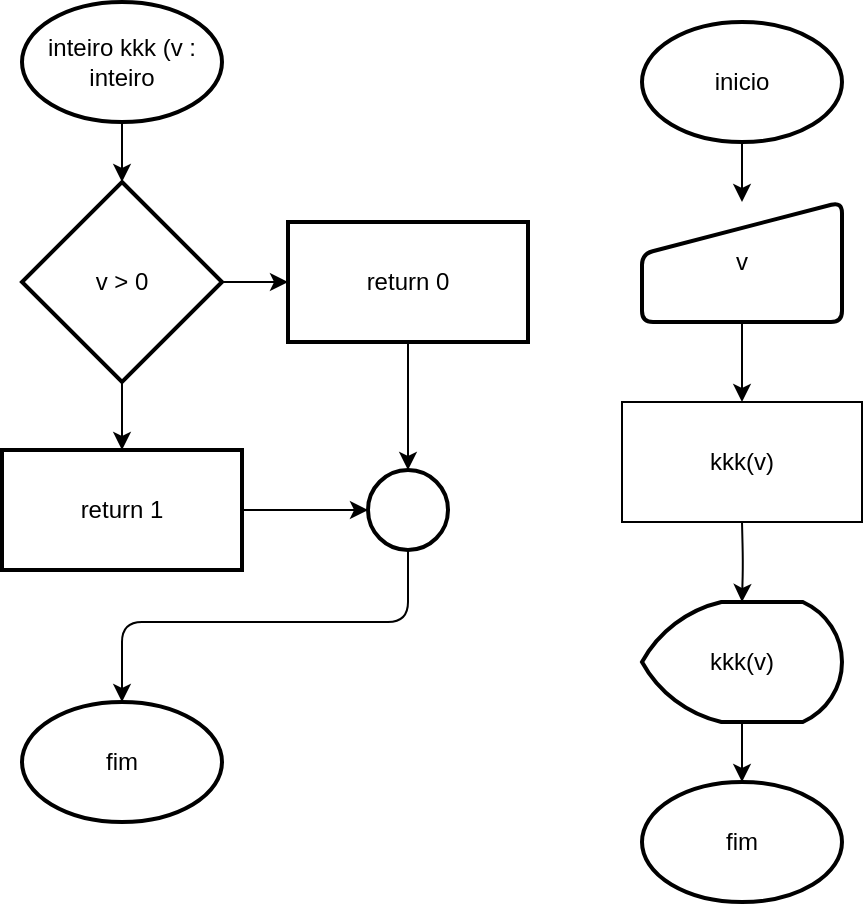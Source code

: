 <mxfile>
    <diagram id="3K0uYrYWI1DvcuZ9kYU6" name="Page-1">
        <mxGraphModel dx="541" dy="576" grid="1" gridSize="10" guides="1" tooltips="1" connect="1" arrows="1" fold="1" page="1" pageScale="1" pageWidth="850" pageHeight="1100" math="0" shadow="0">
            <root>
                <mxCell id="0"/>
                <mxCell id="1" parent="0"/>
                <mxCell id="2" value="" style="edgeStyle=orthogonalEdgeStyle;html=1;" edge="1" parent="1" source="3" target="5">
                    <mxGeometry relative="1" as="geometry"/>
                </mxCell>
                <mxCell id="3" value="inicio" style="strokeWidth=2;html=1;shape=mxgraph.flowchart.start_1;whiteSpace=wrap;" vertex="1" parent="1">
                    <mxGeometry x="560" y="20" width="100" height="60" as="geometry"/>
                </mxCell>
                <mxCell id="4" value="" style="edgeStyle=orthogonalEdgeStyle;html=1;" edge="1" parent="1" source="5">
                    <mxGeometry relative="1" as="geometry">
                        <mxPoint x="610" y="210" as="targetPoint"/>
                    </mxGeometry>
                </mxCell>
                <mxCell id="5" value="v" style="html=1;strokeWidth=2;shape=manualInput;whiteSpace=wrap;rounded=1;size=26;arcSize=11;" vertex="1" parent="1">
                    <mxGeometry x="560" y="110" width="100" height="60" as="geometry"/>
                </mxCell>
                <mxCell id="6" value="" style="edgeStyle=orthogonalEdgeStyle;html=1;" edge="1" parent="1" source="7" target="9">
                    <mxGeometry relative="1" as="geometry"/>
                </mxCell>
                <mxCell id="7" value="kkk(v)" style="strokeWidth=2;html=1;shape=mxgraph.flowchart.display;whiteSpace=wrap;" vertex="1" parent="1">
                    <mxGeometry x="560" y="310" width="100" height="60" as="geometry"/>
                </mxCell>
                <mxCell id="8" value="" style="edgeStyle=orthogonalEdgeStyle;html=1;" edge="1" parent="1" target="7">
                    <mxGeometry relative="1" as="geometry">
                        <mxPoint x="610" y="270" as="sourcePoint"/>
                    </mxGeometry>
                </mxCell>
                <mxCell id="9" value="fim" style="strokeWidth=2;html=1;shape=mxgraph.flowchart.start_1;whiteSpace=wrap;" vertex="1" parent="1">
                    <mxGeometry x="560" y="400" width="100" height="60" as="geometry"/>
                </mxCell>
                <mxCell id="28" value="" style="edgeStyle=orthogonalEdgeStyle;html=1;" edge="1" parent="1" source="11" target="25">
                    <mxGeometry relative="1" as="geometry"/>
                </mxCell>
                <mxCell id="11" value="inteiro kkk (v : inteiro" style="strokeWidth=2;html=1;shape=mxgraph.flowchart.start_1;whiteSpace=wrap;" vertex="1" parent="1">
                    <mxGeometry x="250" y="10" width="100" height="60" as="geometry"/>
                </mxCell>
                <mxCell id="16" value="fim" style="strokeWidth=2;html=1;shape=mxgraph.flowchart.start_1;whiteSpace=wrap;" vertex="1" parent="1">
                    <mxGeometry x="250" y="360" width="100" height="60" as="geometry"/>
                </mxCell>
                <mxCell id="17" value="kkk(v)" style="whiteSpace=wrap;html=1;" vertex="1" parent="1">
                    <mxGeometry x="550" y="210" width="120" height="60" as="geometry"/>
                </mxCell>
                <mxCell id="27" value="" style="edgeStyle=orthogonalEdgeStyle;html=1;" edge="1" parent="1" source="25" target="26">
                    <mxGeometry relative="1" as="geometry"/>
                </mxCell>
                <mxCell id="30" value="" style="edgeStyle=orthogonalEdgeStyle;html=1;" edge="1" parent="1" source="25" target="29">
                    <mxGeometry relative="1" as="geometry"/>
                </mxCell>
                <mxCell id="25" value="v &amp;gt; 0" style="strokeWidth=2;html=1;shape=mxgraph.flowchart.decision;whiteSpace=wrap;" vertex="1" parent="1">
                    <mxGeometry x="250" y="100" width="100" height="100" as="geometry"/>
                </mxCell>
                <mxCell id="33" value="" style="edgeStyle=orthogonalEdgeStyle;html=1;" edge="1" parent="1" source="26" target="31">
                    <mxGeometry relative="1" as="geometry"/>
                </mxCell>
                <mxCell id="26" value="return 1" style="whiteSpace=wrap;html=1;strokeWidth=2;" vertex="1" parent="1">
                    <mxGeometry x="240" y="234" width="120" height="60" as="geometry"/>
                </mxCell>
                <mxCell id="32" value="" style="edgeStyle=orthogonalEdgeStyle;html=1;" edge="1" parent="1" source="29" target="31">
                    <mxGeometry relative="1" as="geometry"/>
                </mxCell>
                <mxCell id="29" value="return 0" style="whiteSpace=wrap;html=1;strokeWidth=2;" vertex="1" parent="1">
                    <mxGeometry x="383" y="120" width="120" height="60" as="geometry"/>
                </mxCell>
                <mxCell id="35" style="edgeStyle=orthogonalEdgeStyle;html=1;entryX=0.5;entryY=0;entryDx=0;entryDy=0;entryPerimeter=0;" edge="1" parent="1" source="31" target="16">
                    <mxGeometry relative="1" as="geometry">
                        <Array as="points">
                            <mxPoint x="443" y="320"/>
                            <mxPoint x="300" y="320"/>
                        </Array>
                    </mxGeometry>
                </mxCell>
                <mxCell id="31" value="" style="ellipse;whiteSpace=wrap;html=1;strokeWidth=2;" vertex="1" parent="1">
                    <mxGeometry x="423" y="244" width="40" height="40" as="geometry"/>
                </mxCell>
            </root>
        </mxGraphModel>
    </diagram>
</mxfile>